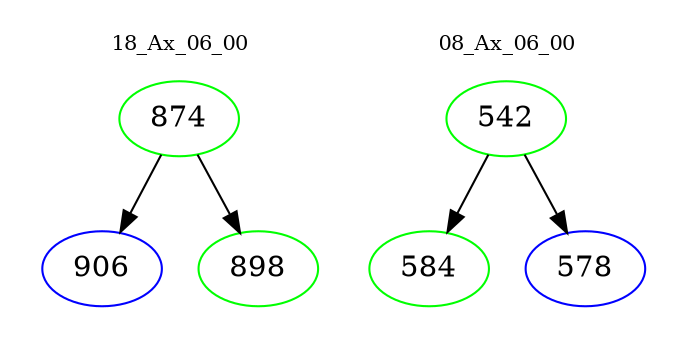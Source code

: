 digraph{
subgraph cluster_0 {
color = white
label = "18_Ax_06_00";
fontsize=10;
T0_874 [label="874", color="green"]
T0_874 -> T0_906 [color="black"]
T0_906 [label="906", color="blue"]
T0_874 -> T0_898 [color="black"]
T0_898 [label="898", color="green"]
}
subgraph cluster_1 {
color = white
label = "08_Ax_06_00";
fontsize=10;
T1_542 [label="542", color="green"]
T1_542 -> T1_584 [color="black"]
T1_584 [label="584", color="green"]
T1_542 -> T1_578 [color="black"]
T1_578 [label="578", color="blue"]
}
}

